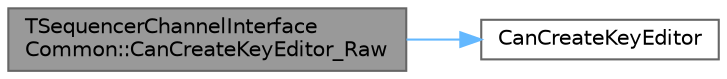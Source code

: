 digraph "TSequencerChannelInterfaceCommon::CanCreateKeyEditor_Raw"
{
 // INTERACTIVE_SVG=YES
 // LATEX_PDF_SIZE
  bgcolor="transparent";
  edge [fontname=Helvetica,fontsize=10,labelfontname=Helvetica,labelfontsize=10];
  node [fontname=Helvetica,fontsize=10,shape=box,height=0.2,width=0.4];
  rankdir="LR";
  Node1 [id="Node000001",label="TSequencerChannelInterface\lCommon::CanCreateKeyEditor_Raw",height=0.2,width=0.4,color="gray40", fillcolor="grey60", style="filled", fontcolor="black",tooltip="Check whether an editor on the sequencer node tree can be created for the specified channel."];
  Node1 -> Node2 [id="edge1_Node000001_Node000002",color="steelblue1",style="solid",tooltip=" "];
  Node2 [id="Node000002",label="CanCreateKeyEditor",height=0.2,width=0.4,color="grey40", fillcolor="white", style="filled",URL="$df/daf/BuiltInChannelEditors_8h.html#ab1d94d0408937328467a42399f321276",tooltip="Key editor overrides."];
}

